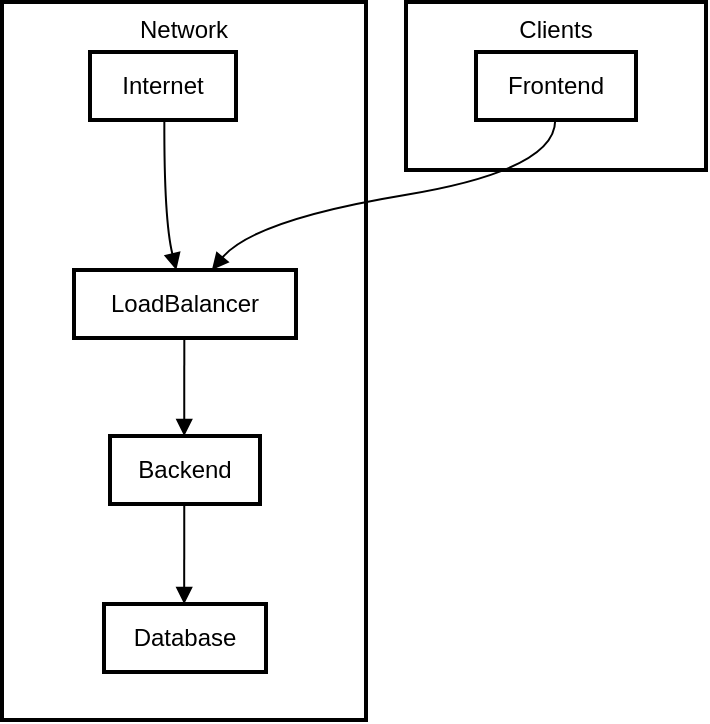 <mxfile version="24.1.0" type="github">
  <diagram name="Page-1" id="vsBjcrXg2J9N7AfpdK1W">
    <mxGraphModel>
      <root>
        <mxCell id="0" />
        <mxCell id="1" parent="0" />
        <mxCell id="2" value="Clients" style="whiteSpace=wrap;strokeWidth=2;verticalAlign=top;" vertex="1" parent="1">
          <mxGeometry x="202" width="150" height="84" as="geometry" />
        </mxCell>
        <mxCell id="3" value="Frontend" style="whiteSpace=wrap;strokeWidth=2;" vertex="1" parent="1">
          <mxGeometry x="237" y="25" width="80" height="34" as="geometry" />
        </mxCell>
        <mxCell id="4" value="Network" style="whiteSpace=wrap;strokeWidth=2;verticalAlign=top;" vertex="1" parent="1">
          <mxGeometry width="182" height="359" as="geometry" />
        </mxCell>
        <mxCell id="5" value="LoadBalancer" style="whiteSpace=wrap;strokeWidth=2;" vertex="1" parent="1">
          <mxGeometry x="36" y="134" width="111" height="34" as="geometry" />
        </mxCell>
        <mxCell id="6" value="Internet" style="whiteSpace=wrap;strokeWidth=2;" vertex="1" parent="1">
          <mxGeometry x="44" y="25" width="73" height="34" as="geometry" />
        </mxCell>
        <mxCell id="7" value="Backend" style="whiteSpace=wrap;strokeWidth=2;" vertex="1" parent="1">
          <mxGeometry x="54" y="217" width="75" height="34" as="geometry" />
        </mxCell>
        <mxCell id="8" value="Database" style="whiteSpace=wrap;strokeWidth=2;" vertex="1" parent="1">
          <mxGeometry x="51" y="301" width="81" height="34" as="geometry" />
        </mxCell>
        <mxCell id="9" value="" style="curved=1;startArrow=none;endArrow=block;exitX=0.509;exitY=0.988;entryX=0.46;entryY=-0.012;" edge="1" parent="1" source="6" target="5">
          <mxGeometry relative="1" as="geometry">
            <Array as="points">
              <mxPoint x="81" y="109" />
            </Array>
          </mxGeometry>
        </mxCell>
        <mxCell id="10" value="" style="curved=1;startArrow=none;endArrow=block;exitX=0.497;exitY=0.976;entryX=0.495;entryY=0.006;" edge="1" parent="1" source="5" target="7">
          <mxGeometry relative="1" as="geometry">
            <Array as="points" />
          </mxGeometry>
        </mxCell>
        <mxCell id="11" value="" style="curved=1;startArrow=none;endArrow=block;exitX=0.495;exitY=0.994;entryX=0.495;entryY=-0.006;" edge="1" parent="1" source="7" target="8">
          <mxGeometry relative="1" as="geometry">
            <Array as="points" />
          </mxGeometry>
        </mxCell>
        <mxCell id="12" value="" style="curved=1;startArrow=none;endArrow=block;exitX=0.495;exitY=0.988;entryX=0.624;entryY=-0.012;" edge="1" parent="1" source="3" target="5">
          <mxGeometry relative="1" as="geometry">
            <Array as="points">
              <mxPoint x="277" y="84" />
              <mxPoint x="126" y="109" />
            </Array>
          </mxGeometry>
        </mxCell>
      </root>
    </mxGraphModel>
  </diagram>
</mxfile>
